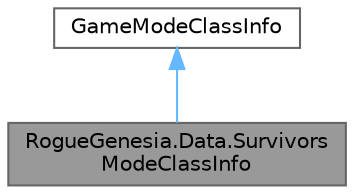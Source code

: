 digraph "RogueGenesia.Data.SurvivorsModeClassInfo"
{
 // LATEX_PDF_SIZE
  bgcolor="transparent";
  edge [fontname=Helvetica,fontsize=10,labelfontname=Helvetica,labelfontsize=10];
  node [fontname=Helvetica,fontsize=10,shape=box,height=0.2,width=0.4];
  Node1 [label="RogueGenesia.Data.Survivors\lModeClassInfo",height=0.2,width=0.4,color="gray40", fillcolor="grey60", style="filled", fontcolor="black",tooltip=" "];
  Node2 -> Node1 [dir="back",color="steelblue1",style="solid"];
  Node2 [label="GameModeClassInfo",height=0.2,width=0.4,color="gray40", fillcolor="white", style="filled",URL="$class_rogue_genesia_1_1_data_1_1_game_mode_class_info.html",tooltip=" "];
}
